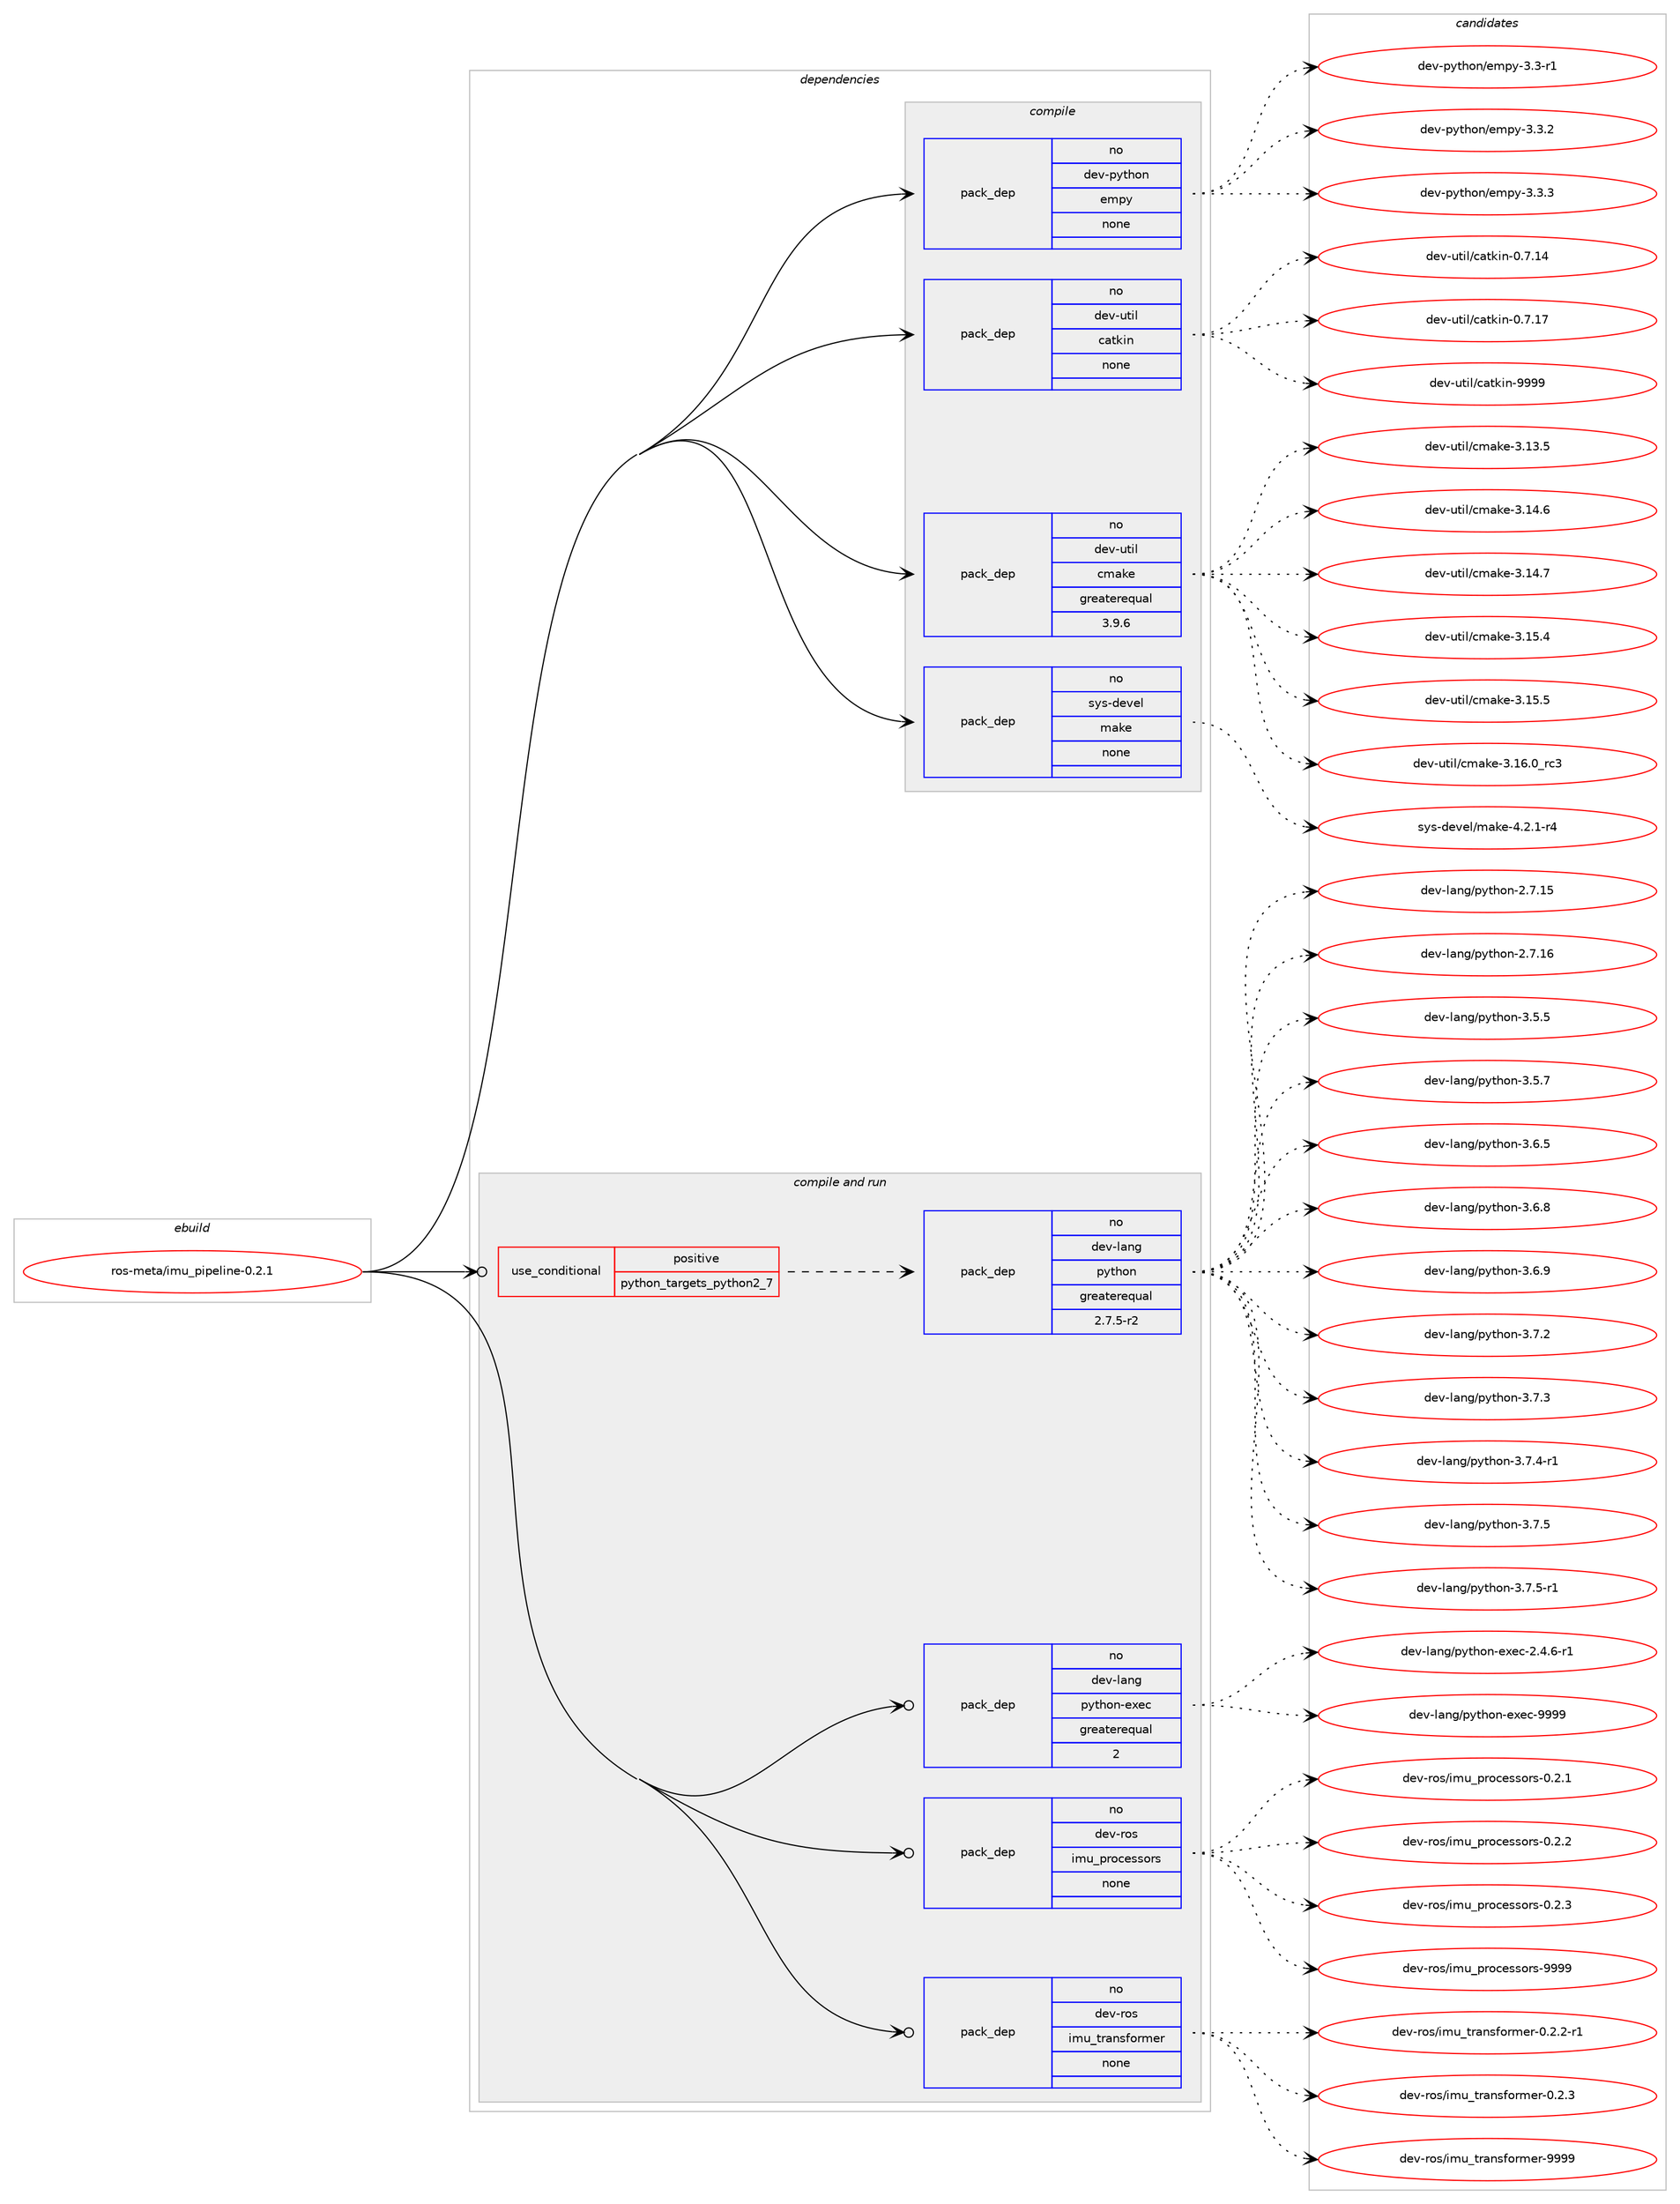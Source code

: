 digraph prolog {

# *************
# Graph options
# *************

newrank=true;
concentrate=true;
compound=true;
graph [rankdir=LR,fontname=Helvetica,fontsize=10,ranksep=1.5];#, ranksep=2.5, nodesep=0.2];
edge  [arrowhead=vee];
node  [fontname=Helvetica,fontsize=10];

# **********
# The ebuild
# **********

subgraph cluster_leftcol {
color=gray;
rank=same;
label=<<i>ebuild</i>>;
id [label="ros-meta/imu_pipeline-0.2.1", color=red, width=4, href="../ros-meta/imu_pipeline-0.2.1.svg"];
}

# ****************
# The dependencies
# ****************

subgraph cluster_midcol {
color=gray;
label=<<i>dependencies</i>>;
subgraph cluster_compile {
fillcolor="#eeeeee";
style=filled;
label=<<i>compile</i>>;
subgraph pack625730 {
dependency847052 [label=<<TABLE BORDER="0" CELLBORDER="1" CELLSPACING="0" CELLPADDING="4" WIDTH="220"><TR><TD ROWSPAN="6" CELLPADDING="30">pack_dep</TD></TR><TR><TD WIDTH="110">no</TD></TR><TR><TD>dev-python</TD></TR><TR><TD>empy</TD></TR><TR><TD>none</TD></TR><TR><TD></TD></TR></TABLE>>, shape=none, color=blue];
}
id:e -> dependency847052:w [weight=20,style="solid",arrowhead="vee"];
subgraph pack625731 {
dependency847053 [label=<<TABLE BORDER="0" CELLBORDER="1" CELLSPACING="0" CELLPADDING="4" WIDTH="220"><TR><TD ROWSPAN="6" CELLPADDING="30">pack_dep</TD></TR><TR><TD WIDTH="110">no</TD></TR><TR><TD>dev-util</TD></TR><TR><TD>catkin</TD></TR><TR><TD>none</TD></TR><TR><TD></TD></TR></TABLE>>, shape=none, color=blue];
}
id:e -> dependency847053:w [weight=20,style="solid",arrowhead="vee"];
subgraph pack625732 {
dependency847054 [label=<<TABLE BORDER="0" CELLBORDER="1" CELLSPACING="0" CELLPADDING="4" WIDTH="220"><TR><TD ROWSPAN="6" CELLPADDING="30">pack_dep</TD></TR><TR><TD WIDTH="110">no</TD></TR><TR><TD>dev-util</TD></TR><TR><TD>cmake</TD></TR><TR><TD>greaterequal</TD></TR><TR><TD>3.9.6</TD></TR></TABLE>>, shape=none, color=blue];
}
id:e -> dependency847054:w [weight=20,style="solid",arrowhead="vee"];
subgraph pack625733 {
dependency847055 [label=<<TABLE BORDER="0" CELLBORDER="1" CELLSPACING="0" CELLPADDING="4" WIDTH="220"><TR><TD ROWSPAN="6" CELLPADDING="30">pack_dep</TD></TR><TR><TD WIDTH="110">no</TD></TR><TR><TD>sys-devel</TD></TR><TR><TD>make</TD></TR><TR><TD>none</TD></TR><TR><TD></TD></TR></TABLE>>, shape=none, color=blue];
}
id:e -> dependency847055:w [weight=20,style="solid",arrowhead="vee"];
}
subgraph cluster_compileandrun {
fillcolor="#eeeeee";
style=filled;
label=<<i>compile and run</i>>;
subgraph cond206388 {
dependency847056 [label=<<TABLE BORDER="0" CELLBORDER="1" CELLSPACING="0" CELLPADDING="4"><TR><TD ROWSPAN="3" CELLPADDING="10">use_conditional</TD></TR><TR><TD>positive</TD></TR><TR><TD>python_targets_python2_7</TD></TR></TABLE>>, shape=none, color=red];
subgraph pack625734 {
dependency847057 [label=<<TABLE BORDER="0" CELLBORDER="1" CELLSPACING="0" CELLPADDING="4" WIDTH="220"><TR><TD ROWSPAN="6" CELLPADDING="30">pack_dep</TD></TR><TR><TD WIDTH="110">no</TD></TR><TR><TD>dev-lang</TD></TR><TR><TD>python</TD></TR><TR><TD>greaterequal</TD></TR><TR><TD>2.7.5-r2</TD></TR></TABLE>>, shape=none, color=blue];
}
dependency847056:e -> dependency847057:w [weight=20,style="dashed",arrowhead="vee"];
}
id:e -> dependency847056:w [weight=20,style="solid",arrowhead="odotvee"];
subgraph pack625735 {
dependency847058 [label=<<TABLE BORDER="0" CELLBORDER="1" CELLSPACING="0" CELLPADDING="4" WIDTH="220"><TR><TD ROWSPAN="6" CELLPADDING="30">pack_dep</TD></TR><TR><TD WIDTH="110">no</TD></TR><TR><TD>dev-lang</TD></TR><TR><TD>python-exec</TD></TR><TR><TD>greaterequal</TD></TR><TR><TD>2</TD></TR></TABLE>>, shape=none, color=blue];
}
id:e -> dependency847058:w [weight=20,style="solid",arrowhead="odotvee"];
subgraph pack625736 {
dependency847059 [label=<<TABLE BORDER="0" CELLBORDER="1" CELLSPACING="0" CELLPADDING="4" WIDTH="220"><TR><TD ROWSPAN="6" CELLPADDING="30">pack_dep</TD></TR><TR><TD WIDTH="110">no</TD></TR><TR><TD>dev-ros</TD></TR><TR><TD>imu_processors</TD></TR><TR><TD>none</TD></TR><TR><TD></TD></TR></TABLE>>, shape=none, color=blue];
}
id:e -> dependency847059:w [weight=20,style="solid",arrowhead="odotvee"];
subgraph pack625737 {
dependency847060 [label=<<TABLE BORDER="0" CELLBORDER="1" CELLSPACING="0" CELLPADDING="4" WIDTH="220"><TR><TD ROWSPAN="6" CELLPADDING="30">pack_dep</TD></TR><TR><TD WIDTH="110">no</TD></TR><TR><TD>dev-ros</TD></TR><TR><TD>imu_transformer</TD></TR><TR><TD>none</TD></TR><TR><TD></TD></TR></TABLE>>, shape=none, color=blue];
}
id:e -> dependency847060:w [weight=20,style="solid",arrowhead="odotvee"];
}
subgraph cluster_run {
fillcolor="#eeeeee";
style=filled;
label=<<i>run</i>>;
}
}

# **************
# The candidates
# **************

subgraph cluster_choices {
rank=same;
color=gray;
label=<<i>candidates</i>>;

subgraph choice625730 {
color=black;
nodesep=1;
choice1001011184511212111610411111047101109112121455146514511449 [label="dev-python/empy-3.3-r1", color=red, width=4,href="../dev-python/empy-3.3-r1.svg"];
choice1001011184511212111610411111047101109112121455146514650 [label="dev-python/empy-3.3.2", color=red, width=4,href="../dev-python/empy-3.3.2.svg"];
choice1001011184511212111610411111047101109112121455146514651 [label="dev-python/empy-3.3.3", color=red, width=4,href="../dev-python/empy-3.3.3.svg"];
dependency847052:e -> choice1001011184511212111610411111047101109112121455146514511449:w [style=dotted,weight="100"];
dependency847052:e -> choice1001011184511212111610411111047101109112121455146514650:w [style=dotted,weight="100"];
dependency847052:e -> choice1001011184511212111610411111047101109112121455146514651:w [style=dotted,weight="100"];
}
subgraph choice625731 {
color=black;
nodesep=1;
choice1001011184511711610510847999711610710511045484655464952 [label="dev-util/catkin-0.7.14", color=red, width=4,href="../dev-util/catkin-0.7.14.svg"];
choice1001011184511711610510847999711610710511045484655464955 [label="dev-util/catkin-0.7.17", color=red, width=4,href="../dev-util/catkin-0.7.17.svg"];
choice100101118451171161051084799971161071051104557575757 [label="dev-util/catkin-9999", color=red, width=4,href="../dev-util/catkin-9999.svg"];
dependency847053:e -> choice1001011184511711610510847999711610710511045484655464952:w [style=dotted,weight="100"];
dependency847053:e -> choice1001011184511711610510847999711610710511045484655464955:w [style=dotted,weight="100"];
dependency847053:e -> choice100101118451171161051084799971161071051104557575757:w [style=dotted,weight="100"];
}
subgraph choice625732 {
color=black;
nodesep=1;
choice1001011184511711610510847991099710710145514649514653 [label="dev-util/cmake-3.13.5", color=red, width=4,href="../dev-util/cmake-3.13.5.svg"];
choice1001011184511711610510847991099710710145514649524654 [label="dev-util/cmake-3.14.6", color=red, width=4,href="../dev-util/cmake-3.14.6.svg"];
choice1001011184511711610510847991099710710145514649524655 [label="dev-util/cmake-3.14.7", color=red, width=4,href="../dev-util/cmake-3.14.7.svg"];
choice1001011184511711610510847991099710710145514649534652 [label="dev-util/cmake-3.15.4", color=red, width=4,href="../dev-util/cmake-3.15.4.svg"];
choice1001011184511711610510847991099710710145514649534653 [label="dev-util/cmake-3.15.5", color=red, width=4,href="../dev-util/cmake-3.15.5.svg"];
choice1001011184511711610510847991099710710145514649544648951149951 [label="dev-util/cmake-3.16.0_rc3", color=red, width=4,href="../dev-util/cmake-3.16.0_rc3.svg"];
dependency847054:e -> choice1001011184511711610510847991099710710145514649514653:w [style=dotted,weight="100"];
dependency847054:e -> choice1001011184511711610510847991099710710145514649524654:w [style=dotted,weight="100"];
dependency847054:e -> choice1001011184511711610510847991099710710145514649524655:w [style=dotted,weight="100"];
dependency847054:e -> choice1001011184511711610510847991099710710145514649534652:w [style=dotted,weight="100"];
dependency847054:e -> choice1001011184511711610510847991099710710145514649534653:w [style=dotted,weight="100"];
dependency847054:e -> choice1001011184511711610510847991099710710145514649544648951149951:w [style=dotted,weight="100"];
}
subgraph choice625733 {
color=black;
nodesep=1;
choice1151211154510010111810110847109971071014552465046494511452 [label="sys-devel/make-4.2.1-r4", color=red, width=4,href="../sys-devel/make-4.2.1-r4.svg"];
dependency847055:e -> choice1151211154510010111810110847109971071014552465046494511452:w [style=dotted,weight="100"];
}
subgraph choice625734 {
color=black;
nodesep=1;
choice10010111845108971101034711212111610411111045504655464953 [label="dev-lang/python-2.7.15", color=red, width=4,href="../dev-lang/python-2.7.15.svg"];
choice10010111845108971101034711212111610411111045504655464954 [label="dev-lang/python-2.7.16", color=red, width=4,href="../dev-lang/python-2.7.16.svg"];
choice100101118451089711010347112121116104111110455146534653 [label="dev-lang/python-3.5.5", color=red, width=4,href="../dev-lang/python-3.5.5.svg"];
choice100101118451089711010347112121116104111110455146534655 [label="dev-lang/python-3.5.7", color=red, width=4,href="../dev-lang/python-3.5.7.svg"];
choice100101118451089711010347112121116104111110455146544653 [label="dev-lang/python-3.6.5", color=red, width=4,href="../dev-lang/python-3.6.5.svg"];
choice100101118451089711010347112121116104111110455146544656 [label="dev-lang/python-3.6.8", color=red, width=4,href="../dev-lang/python-3.6.8.svg"];
choice100101118451089711010347112121116104111110455146544657 [label="dev-lang/python-3.6.9", color=red, width=4,href="../dev-lang/python-3.6.9.svg"];
choice100101118451089711010347112121116104111110455146554650 [label="dev-lang/python-3.7.2", color=red, width=4,href="../dev-lang/python-3.7.2.svg"];
choice100101118451089711010347112121116104111110455146554651 [label="dev-lang/python-3.7.3", color=red, width=4,href="../dev-lang/python-3.7.3.svg"];
choice1001011184510897110103471121211161041111104551465546524511449 [label="dev-lang/python-3.7.4-r1", color=red, width=4,href="../dev-lang/python-3.7.4-r1.svg"];
choice100101118451089711010347112121116104111110455146554653 [label="dev-lang/python-3.7.5", color=red, width=4,href="../dev-lang/python-3.7.5.svg"];
choice1001011184510897110103471121211161041111104551465546534511449 [label="dev-lang/python-3.7.5-r1", color=red, width=4,href="../dev-lang/python-3.7.5-r1.svg"];
dependency847057:e -> choice10010111845108971101034711212111610411111045504655464953:w [style=dotted,weight="100"];
dependency847057:e -> choice10010111845108971101034711212111610411111045504655464954:w [style=dotted,weight="100"];
dependency847057:e -> choice100101118451089711010347112121116104111110455146534653:w [style=dotted,weight="100"];
dependency847057:e -> choice100101118451089711010347112121116104111110455146534655:w [style=dotted,weight="100"];
dependency847057:e -> choice100101118451089711010347112121116104111110455146544653:w [style=dotted,weight="100"];
dependency847057:e -> choice100101118451089711010347112121116104111110455146544656:w [style=dotted,weight="100"];
dependency847057:e -> choice100101118451089711010347112121116104111110455146544657:w [style=dotted,weight="100"];
dependency847057:e -> choice100101118451089711010347112121116104111110455146554650:w [style=dotted,weight="100"];
dependency847057:e -> choice100101118451089711010347112121116104111110455146554651:w [style=dotted,weight="100"];
dependency847057:e -> choice1001011184510897110103471121211161041111104551465546524511449:w [style=dotted,weight="100"];
dependency847057:e -> choice100101118451089711010347112121116104111110455146554653:w [style=dotted,weight="100"];
dependency847057:e -> choice1001011184510897110103471121211161041111104551465546534511449:w [style=dotted,weight="100"];
}
subgraph choice625735 {
color=black;
nodesep=1;
choice10010111845108971101034711212111610411111045101120101994550465246544511449 [label="dev-lang/python-exec-2.4.6-r1", color=red, width=4,href="../dev-lang/python-exec-2.4.6-r1.svg"];
choice10010111845108971101034711212111610411111045101120101994557575757 [label="dev-lang/python-exec-9999", color=red, width=4,href="../dev-lang/python-exec-9999.svg"];
dependency847058:e -> choice10010111845108971101034711212111610411111045101120101994550465246544511449:w [style=dotted,weight="100"];
dependency847058:e -> choice10010111845108971101034711212111610411111045101120101994557575757:w [style=dotted,weight="100"];
}
subgraph choice625736 {
color=black;
nodesep=1;
choice10010111845114111115471051091179511211411199101115115111114115454846504649 [label="dev-ros/imu_processors-0.2.1", color=red, width=4,href="../dev-ros/imu_processors-0.2.1.svg"];
choice10010111845114111115471051091179511211411199101115115111114115454846504650 [label="dev-ros/imu_processors-0.2.2", color=red, width=4,href="../dev-ros/imu_processors-0.2.2.svg"];
choice10010111845114111115471051091179511211411199101115115111114115454846504651 [label="dev-ros/imu_processors-0.2.3", color=red, width=4,href="../dev-ros/imu_processors-0.2.3.svg"];
choice100101118451141111154710510911795112114111991011151151111141154557575757 [label="dev-ros/imu_processors-9999", color=red, width=4,href="../dev-ros/imu_processors-9999.svg"];
dependency847059:e -> choice10010111845114111115471051091179511211411199101115115111114115454846504649:w [style=dotted,weight="100"];
dependency847059:e -> choice10010111845114111115471051091179511211411199101115115111114115454846504650:w [style=dotted,weight="100"];
dependency847059:e -> choice10010111845114111115471051091179511211411199101115115111114115454846504651:w [style=dotted,weight="100"];
dependency847059:e -> choice100101118451141111154710510911795112114111991011151151111141154557575757:w [style=dotted,weight="100"];
}
subgraph choice625737 {
color=black;
nodesep=1;
choice100101118451141111154710510911795116114971101151021111141091011144548465046504511449 [label="dev-ros/imu_transformer-0.2.2-r1", color=red, width=4,href="../dev-ros/imu_transformer-0.2.2-r1.svg"];
choice10010111845114111115471051091179511611497110115102111114109101114454846504651 [label="dev-ros/imu_transformer-0.2.3", color=red, width=4,href="../dev-ros/imu_transformer-0.2.3.svg"];
choice100101118451141111154710510911795116114971101151021111141091011144557575757 [label="dev-ros/imu_transformer-9999", color=red, width=4,href="../dev-ros/imu_transformer-9999.svg"];
dependency847060:e -> choice100101118451141111154710510911795116114971101151021111141091011144548465046504511449:w [style=dotted,weight="100"];
dependency847060:e -> choice10010111845114111115471051091179511611497110115102111114109101114454846504651:w [style=dotted,weight="100"];
dependency847060:e -> choice100101118451141111154710510911795116114971101151021111141091011144557575757:w [style=dotted,weight="100"];
}
}

}
